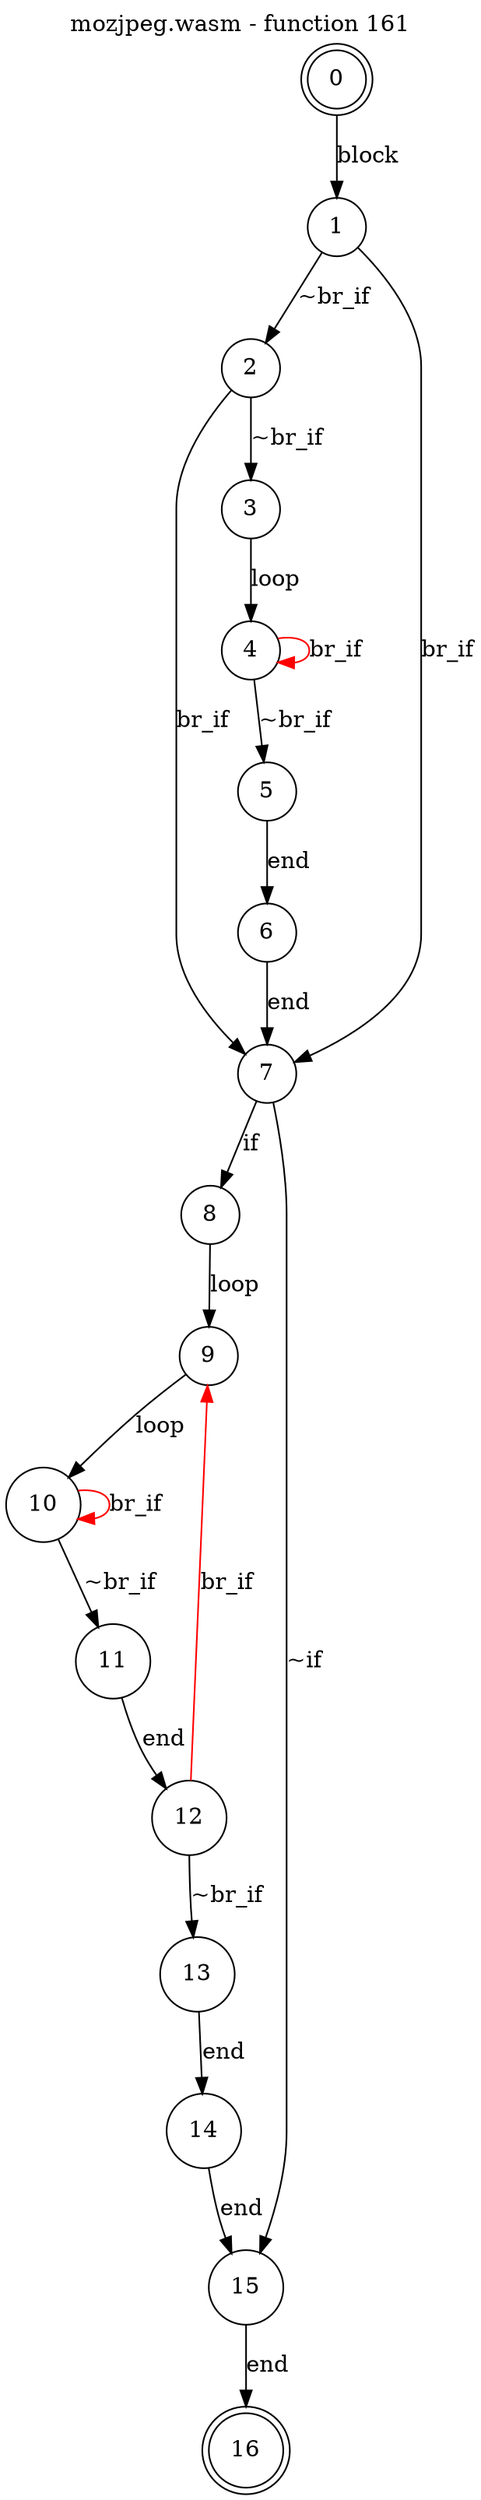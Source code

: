 digraph finite_state_machine {
    label = "mozjpeg.wasm - function 161"
    labelloc =  t
    labelfontsize = 16
    labelfontcolor = black
    labelfontname = "Helvetica"
    node [shape = doublecircle]; 0 16;
    node [shape = circle];
    0 -> 1[label = "block"];
    1 -> 2[label = "~br_if"];
    1 -> 7[label = "br_if"];
    2 -> 3[label = "~br_if"];
    2 -> 7[label = "br_if"];
    3 -> 4[label = "loop"];
    4 -> 5[label = "~br_if"];
    4 -> 4[color="red" label = "br_if"];
    5 -> 6[label = "end"];
    6 -> 7[label = "end"];
    7 -> 8[label = "if"];
    7 -> 15[label = "~if"];
    8 -> 9[label = "loop"];
    9 -> 10[label = "loop"];
    10 -> 11[label = "~br_if"];
    10 -> 10[color="red" label = "br_if"];
    11 -> 12[label = "end"];
    12 -> 13[label = "~br_if"];
    12 -> 9[color="red" label = "br_if"];
    13 -> 14[label = "end"];
    14 -> 15[label = "end"];
    15 -> 16[label = "end"];
}
